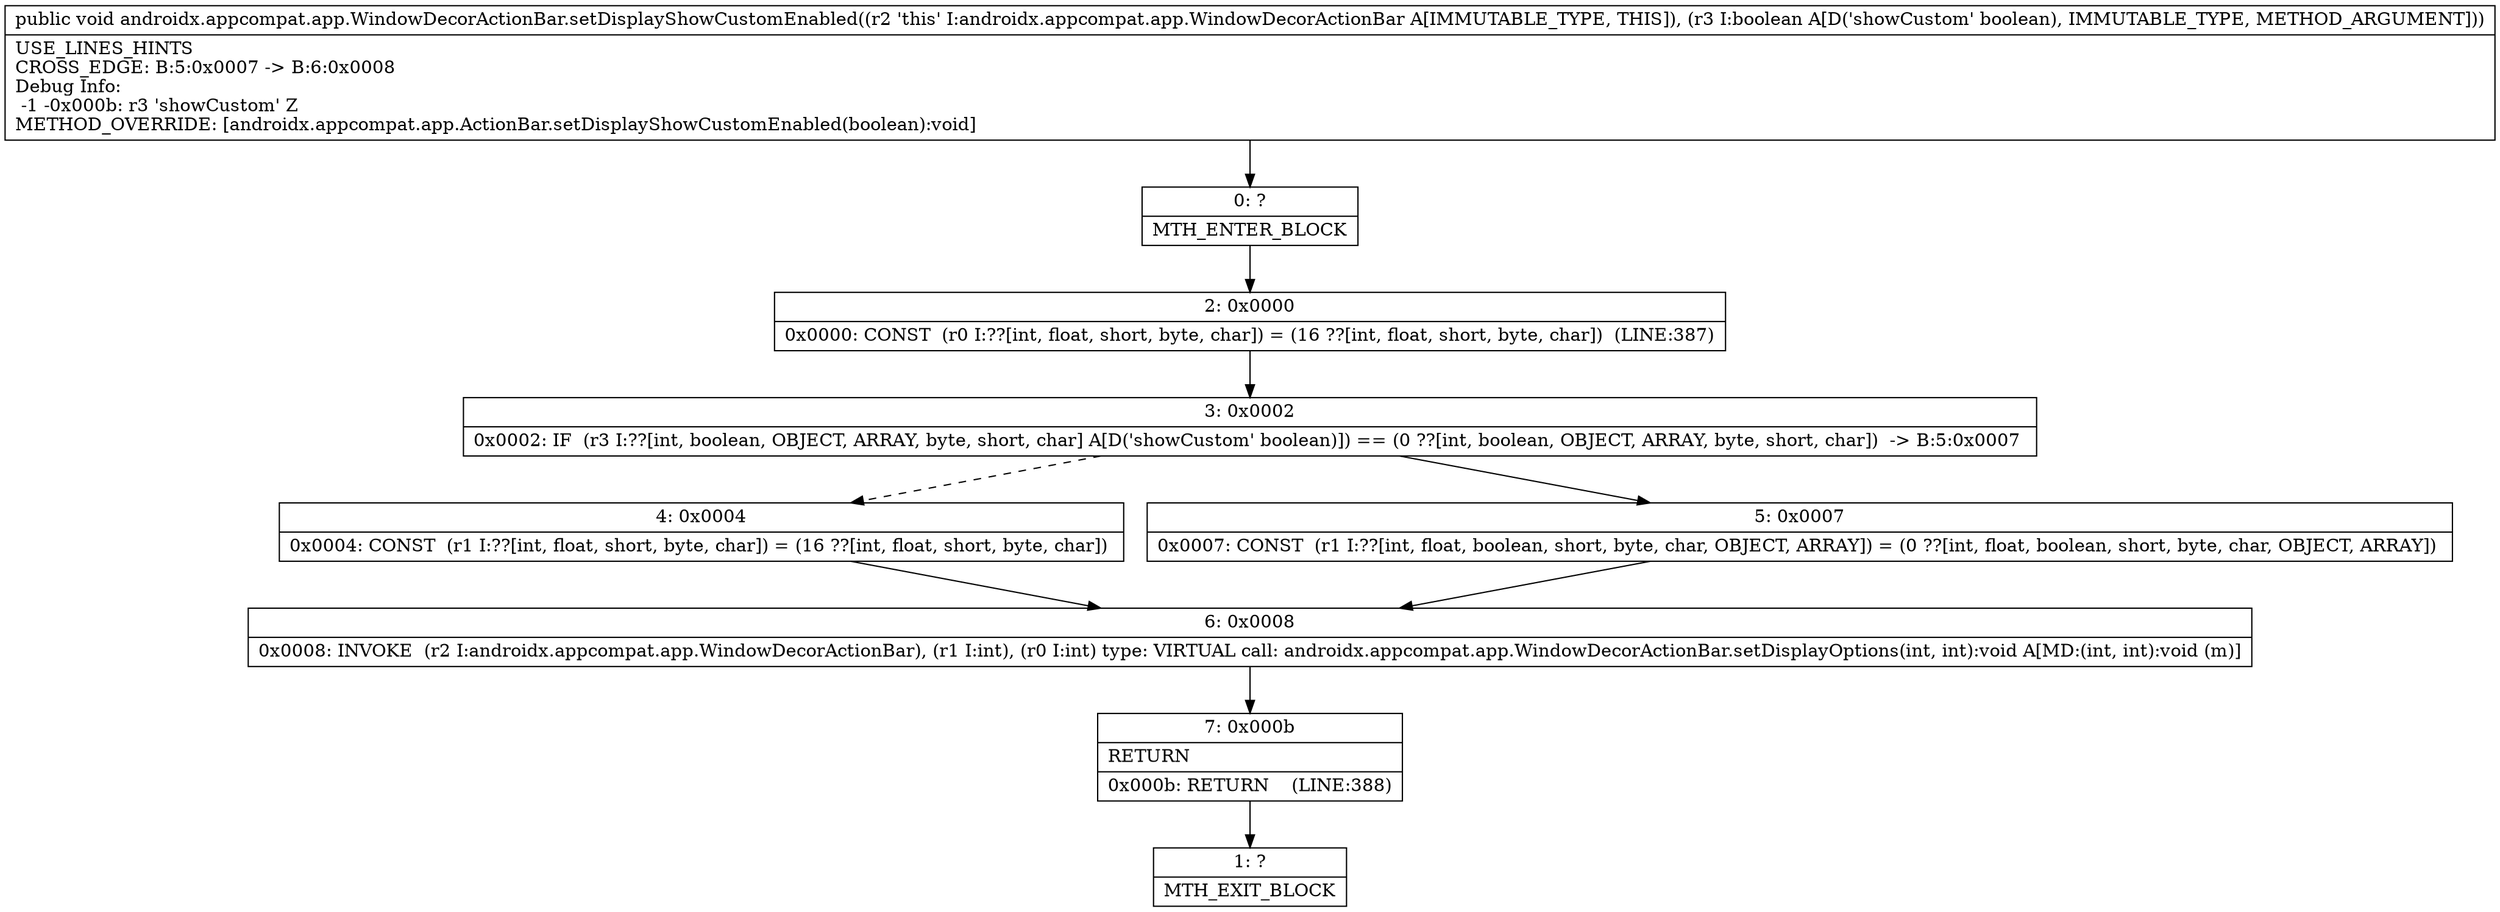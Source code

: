 digraph "CFG forandroidx.appcompat.app.WindowDecorActionBar.setDisplayShowCustomEnabled(Z)V" {
Node_0 [shape=record,label="{0\:\ ?|MTH_ENTER_BLOCK\l}"];
Node_2 [shape=record,label="{2\:\ 0x0000|0x0000: CONST  (r0 I:??[int, float, short, byte, char]) = (16 ??[int, float, short, byte, char])  (LINE:387)\l}"];
Node_3 [shape=record,label="{3\:\ 0x0002|0x0002: IF  (r3 I:??[int, boolean, OBJECT, ARRAY, byte, short, char] A[D('showCustom' boolean)]) == (0 ??[int, boolean, OBJECT, ARRAY, byte, short, char])  \-\> B:5:0x0007 \l}"];
Node_4 [shape=record,label="{4\:\ 0x0004|0x0004: CONST  (r1 I:??[int, float, short, byte, char]) = (16 ??[int, float, short, byte, char]) \l}"];
Node_6 [shape=record,label="{6\:\ 0x0008|0x0008: INVOKE  (r2 I:androidx.appcompat.app.WindowDecorActionBar), (r1 I:int), (r0 I:int) type: VIRTUAL call: androidx.appcompat.app.WindowDecorActionBar.setDisplayOptions(int, int):void A[MD:(int, int):void (m)]\l}"];
Node_7 [shape=record,label="{7\:\ 0x000b|RETURN\l|0x000b: RETURN    (LINE:388)\l}"];
Node_1 [shape=record,label="{1\:\ ?|MTH_EXIT_BLOCK\l}"];
Node_5 [shape=record,label="{5\:\ 0x0007|0x0007: CONST  (r1 I:??[int, float, boolean, short, byte, char, OBJECT, ARRAY]) = (0 ??[int, float, boolean, short, byte, char, OBJECT, ARRAY]) \l}"];
MethodNode[shape=record,label="{public void androidx.appcompat.app.WindowDecorActionBar.setDisplayShowCustomEnabled((r2 'this' I:androidx.appcompat.app.WindowDecorActionBar A[IMMUTABLE_TYPE, THIS]), (r3 I:boolean A[D('showCustom' boolean), IMMUTABLE_TYPE, METHOD_ARGUMENT]))  | USE_LINES_HINTS\lCROSS_EDGE: B:5:0x0007 \-\> B:6:0x0008\lDebug Info:\l  \-1 \-0x000b: r3 'showCustom' Z\lMETHOD_OVERRIDE: [androidx.appcompat.app.ActionBar.setDisplayShowCustomEnabled(boolean):void]\l}"];
MethodNode -> Node_0;Node_0 -> Node_2;
Node_2 -> Node_3;
Node_3 -> Node_4[style=dashed];
Node_3 -> Node_5;
Node_4 -> Node_6;
Node_6 -> Node_7;
Node_7 -> Node_1;
Node_5 -> Node_6;
}

